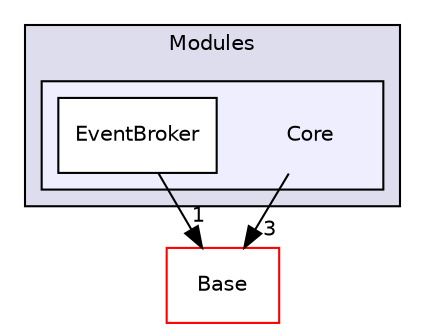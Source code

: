 digraph "Modules/Core" {
  bgcolor=transparent;
  compound=true
  node [ fontsize="10", fontname="Helvetica"];
  edge [ labelfontsize="10", labelfontname="Helvetica"];
  subgraph clusterdir_f2541a3b18981391fa76fac5599e978a {
    graph [ bgcolor="#ddddee", pencolor="black", label="Modules" fontname="Helvetica", fontsize="10", URL="dir_f2541a3b18981391fa76fac5599e978a.html"]
  subgraph clusterdir_1fcae67130d3141726b72ad847686247 {
    graph [ bgcolor="#eeeeff", pencolor="black", label="" URL="dir_1fcae67130d3141726b72ad847686247.html"];
    dir_1fcae67130d3141726b72ad847686247 [shape=plaintext label="Core"];
    dir_391c83c2c3246703c63b3c33bb97c88c [shape=box label="EventBroker" color="black" fillcolor="white" style="filled" URL="dir_391c83c2c3246703c63b3c33bb97c88c.html"];
  }
  }
  dir_628593db0cdce5a76fb85526ae5aa762 [shape=box label="Base" color="red" URL="dir_628593db0cdce5a76fb85526ae5aa762.html"];
  dir_1fcae67130d3141726b72ad847686247->dir_628593db0cdce5a76fb85526ae5aa762 [headlabel="3", labeldistance=1.5 headhref="dir_000045_000002.html"];
  dir_391c83c2c3246703c63b3c33bb97c88c->dir_628593db0cdce5a76fb85526ae5aa762 [headlabel="1", labeldistance=1.5 headhref="dir_000046_000002.html"];
}
